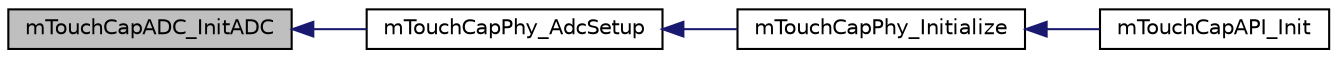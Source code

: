 digraph "mTouchCapADC_InitADC"
{
  edge [fontname="Helvetica",fontsize="10",labelfontname="Helvetica",labelfontsize="10"];
  node [fontname="Helvetica",fontsize="10",shape=record];
  rankdir="LR";
  Node1 [label="mTouchCapADC_InitADC",height=0.2,width=0.4,color="black", fillcolor="grey75", style="filled", fontcolor="black"];
  Node1 -> Node2 [dir="back",color="midnightblue",fontsize="10",style="solid",fontname="Helvetica"];
  Node2 [label="mTouchCapPhy_AdcSetup",height=0.2,width=0.4,color="black", fillcolor="white", style="filled",URL="$m_touch_cap_phy_8c.html#ab5cac22cb94af9046e663459edcf2b0c"];
  Node2 -> Node3 [dir="back",color="midnightblue",fontsize="10",style="solid",fontname="Helvetica"];
  Node3 [label="mTouchCapPhy_Initialize",height=0.2,width=0.4,color="black", fillcolor="white", style="filled",URL="$m_touch_cap_phy_8c.html#a89766c750c6810c3aeec39bdc5ae516a"];
  Node3 -> Node4 [dir="back",color="midnightblue",fontsize="10",style="solid",fontname="Helvetica"];
  Node4 [label="mTouchCapAPI_Init",height=0.2,width=0.4,color="black", fillcolor="white", style="filled",URL="$m_touch_cap_a_p_i_8c.html#a8d4929c942583a670768f86a896348d0"];
}
